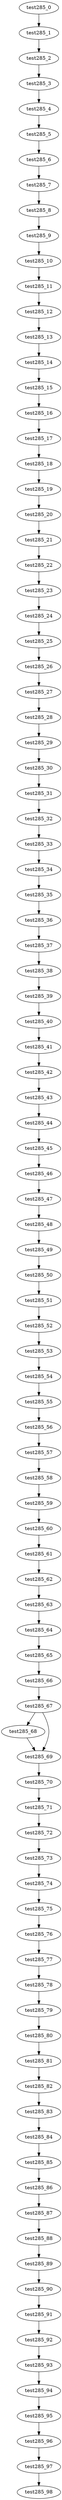 digraph G {
test285_0->test285_1;
test285_1->test285_2;
test285_2->test285_3;
test285_3->test285_4;
test285_4->test285_5;
test285_5->test285_6;
test285_6->test285_7;
test285_7->test285_8;
test285_8->test285_9;
test285_9->test285_10;
test285_10->test285_11;
test285_11->test285_12;
test285_12->test285_13;
test285_13->test285_14;
test285_14->test285_15;
test285_15->test285_16;
test285_16->test285_17;
test285_17->test285_18;
test285_18->test285_19;
test285_19->test285_20;
test285_20->test285_21;
test285_21->test285_22;
test285_22->test285_23;
test285_23->test285_24;
test285_24->test285_25;
test285_25->test285_26;
test285_26->test285_27;
test285_27->test285_28;
test285_28->test285_29;
test285_29->test285_30;
test285_30->test285_31;
test285_31->test285_32;
test285_32->test285_33;
test285_33->test285_34;
test285_34->test285_35;
test285_35->test285_36;
test285_36->test285_37;
test285_37->test285_38;
test285_38->test285_39;
test285_39->test285_40;
test285_40->test285_41;
test285_41->test285_42;
test285_42->test285_43;
test285_43->test285_44;
test285_44->test285_45;
test285_45->test285_46;
test285_46->test285_47;
test285_47->test285_48;
test285_48->test285_49;
test285_49->test285_50;
test285_50->test285_51;
test285_51->test285_52;
test285_52->test285_53;
test285_53->test285_54;
test285_54->test285_55;
test285_55->test285_56;
test285_56->test285_57;
test285_57->test285_58;
test285_58->test285_59;
test285_59->test285_60;
test285_60->test285_61;
test285_61->test285_62;
test285_62->test285_63;
test285_63->test285_64;
test285_64->test285_65;
test285_65->test285_66;
test285_66->test285_67;
test285_67->test285_68;
test285_67->test285_69;
test285_68->test285_69;
test285_69->test285_70;
test285_70->test285_71;
test285_71->test285_72;
test285_72->test285_73;
test285_73->test285_74;
test285_74->test285_75;
test285_75->test285_76;
test285_76->test285_77;
test285_77->test285_78;
test285_78->test285_79;
test285_79->test285_80;
test285_80->test285_81;
test285_81->test285_82;
test285_82->test285_83;
test285_83->test285_84;
test285_84->test285_85;
test285_85->test285_86;
test285_86->test285_87;
test285_87->test285_88;
test285_88->test285_89;
test285_89->test285_90;
test285_90->test285_91;
test285_91->test285_92;
test285_92->test285_93;
test285_93->test285_94;
test285_94->test285_95;
test285_95->test285_96;
test285_96->test285_97;
test285_97->test285_98;

}

